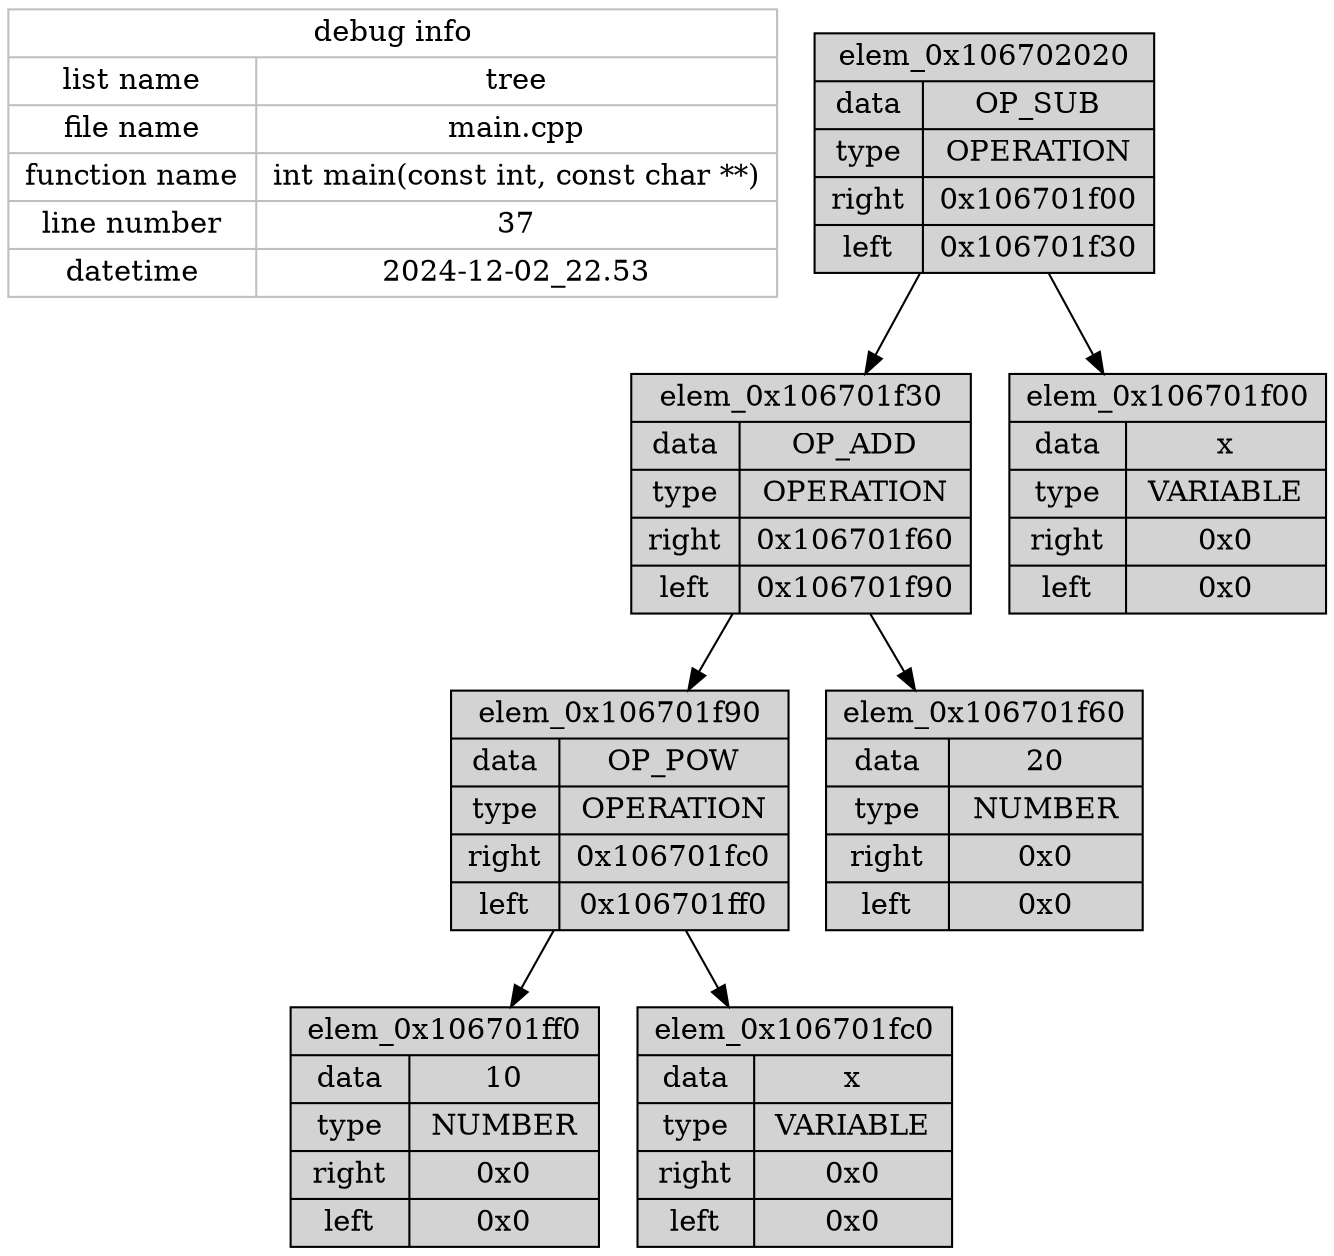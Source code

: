 digraph G {
debug_info [
shape=record,
label="{debug info | { {list name | file name | function name | line number | datetime} | {tree | main.cpp | int main(const int, const char **) | 37 | 2024-12-02_22.53} }}",
fillcolor=white,
color=grey,
style="filled",
];
elem_0x106702020 [
  shape=record,
  label="{elem_0x106702020  | { {data | type | right | left} | {OP_SUB | OPERATION | 0x106701f00 | 0x106701f30} } }",
  fillcolor=lightgrey,
  color=black,
  style="filled"
];
elem_0x106701f30 [
  shape=record,
  label="{elem_0x106701f30  | { {data | type | right | left} | {OP_ADD | OPERATION | 0x106701f60 | 0x106701f90} } }",
  fillcolor=lightgrey,
  color=black,
  style="filled"
];
elem_0x106701f90 [
  shape=record,
  label="{elem_0x106701f90  | { {data | type | right | left} | {OP_POW | OPERATION | 0x106701fc0 | 0x106701ff0} } }",
  fillcolor=lightgrey,
  color=black,
  style="filled"
];
elem_0x106701ff0 [
  shape=record,
  label="{elem_0x106701ff0  | { {data | type | right | left} | {10 | NUMBER | 0x0 | 0x0} } }",
  fillcolor=lightgrey,
  color=black,
  style="filled"
];

elem_0x106701fc0 [
  shape=record,
  label="{elem_0x106701fc0  | { {data | type | right | left} | {x | VARIABLE | 0x0 | 0x0} } }",
  fillcolor=lightgrey,
  color=black,
  style="filled"
];

elem_0x106701f90 -> elem_0x106701ff0;
elem_0x106701f90 -> elem_0x106701fc0;

elem_0x106701f60 [
  shape=record,
  label="{elem_0x106701f60  | { {data | type | right | left} | {20 | NUMBER | 0x0 | 0x0} } }",
  fillcolor=lightgrey,
  color=black,
  style="filled"
];

elem_0x106701f30 -> elem_0x106701f90;
elem_0x106701f30 -> elem_0x106701f60;

elem_0x106701f00 [
  shape=record,
  label="{elem_0x106701f00  | { {data | type | right | left} | {x | VARIABLE | 0x0 | 0x0} } }",
  fillcolor=lightgrey,
  color=black,
  style="filled"
];

elem_0x106702020 -> elem_0x106701f30;
elem_0x106702020 -> elem_0x106701f00;

}
